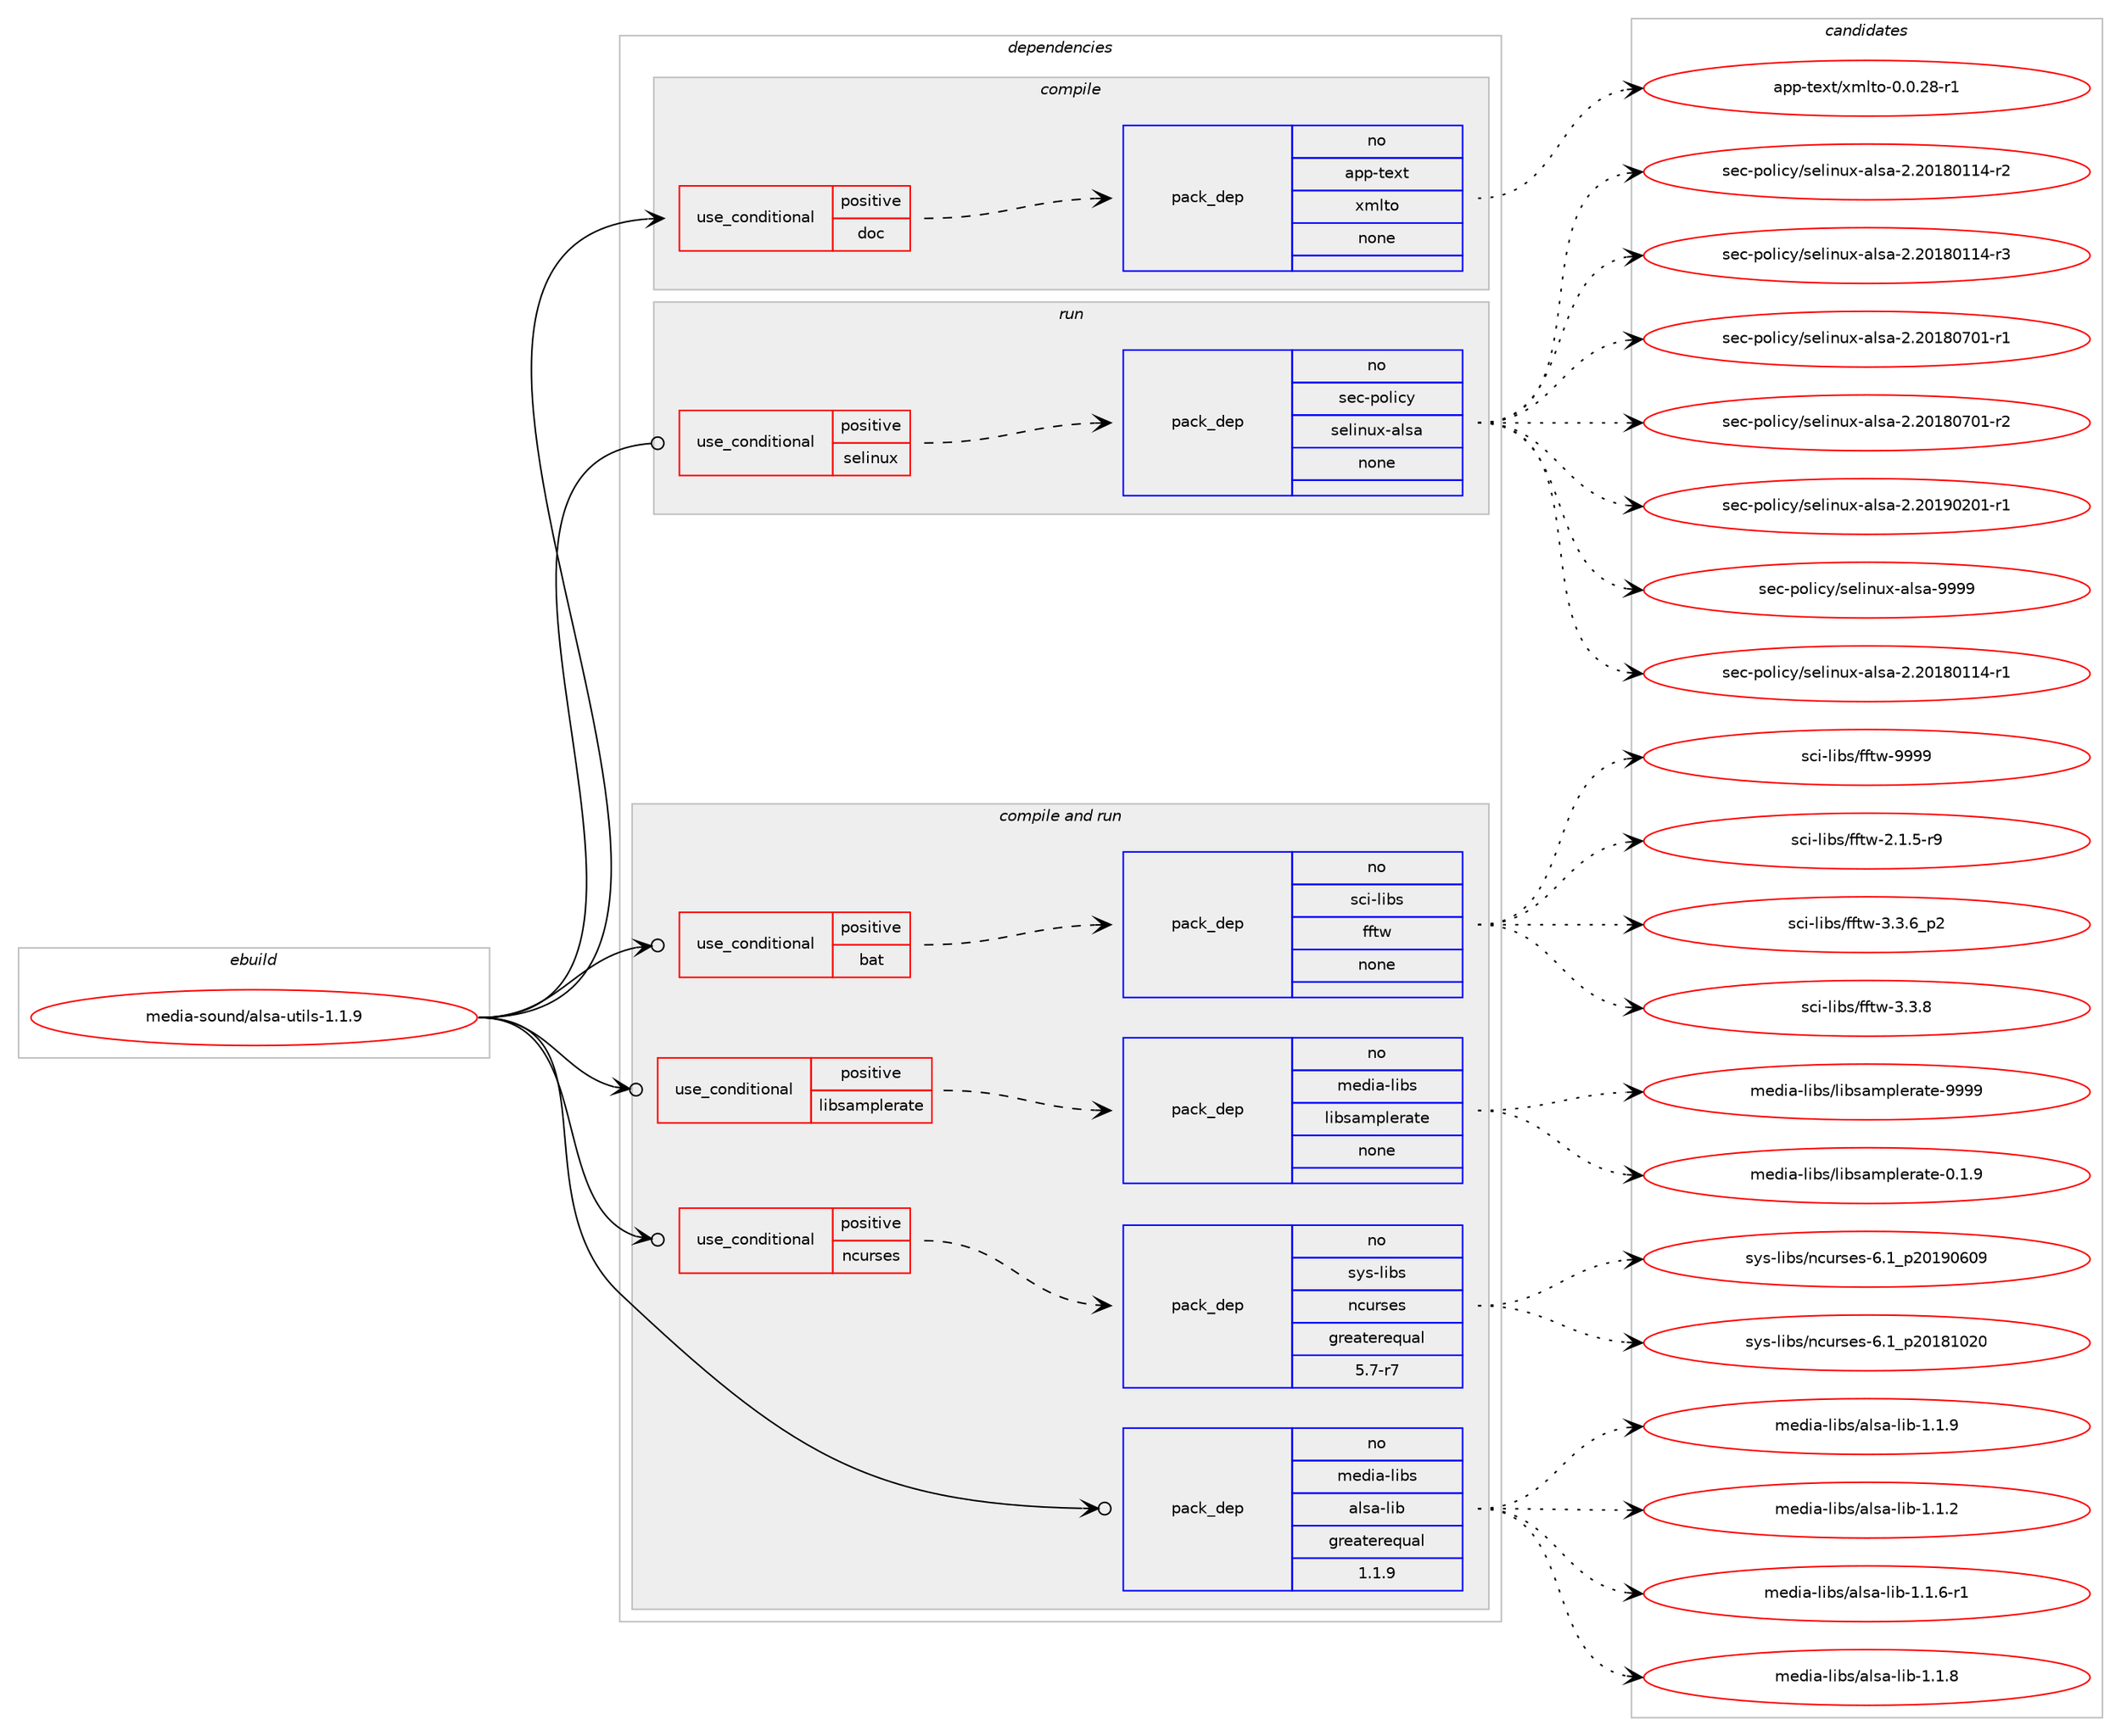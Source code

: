 digraph prolog {

# *************
# Graph options
# *************

newrank=true;
concentrate=true;
compound=true;
graph [rankdir=LR,fontname=Helvetica,fontsize=10,ranksep=1.5];#, ranksep=2.5, nodesep=0.2];
edge  [arrowhead=vee];
node  [fontname=Helvetica,fontsize=10];

# **********
# The ebuild
# **********

subgraph cluster_leftcol {
color=gray;
rank=same;
label=<<i>ebuild</i>>;
id [label="media-sound/alsa-utils-1.1.9", color=red, width=4, href="../media-sound/alsa-utils-1.1.9.svg"];
}

# ****************
# The dependencies
# ****************

subgraph cluster_midcol {
color=gray;
label=<<i>dependencies</i>>;
subgraph cluster_compile {
fillcolor="#eeeeee";
style=filled;
label=<<i>compile</i>>;
subgraph cond193403 {
dependency796791 [label=<<TABLE BORDER="0" CELLBORDER="1" CELLSPACING="0" CELLPADDING="4"><TR><TD ROWSPAN="3" CELLPADDING="10">use_conditional</TD></TR><TR><TD>positive</TD></TR><TR><TD>doc</TD></TR></TABLE>>, shape=none, color=red];
subgraph pack589464 {
dependency796792 [label=<<TABLE BORDER="0" CELLBORDER="1" CELLSPACING="0" CELLPADDING="4" WIDTH="220"><TR><TD ROWSPAN="6" CELLPADDING="30">pack_dep</TD></TR><TR><TD WIDTH="110">no</TD></TR><TR><TD>app-text</TD></TR><TR><TD>xmlto</TD></TR><TR><TD>none</TD></TR><TR><TD></TD></TR></TABLE>>, shape=none, color=blue];
}
dependency796791:e -> dependency796792:w [weight=20,style="dashed",arrowhead="vee"];
}
id:e -> dependency796791:w [weight=20,style="solid",arrowhead="vee"];
}
subgraph cluster_compileandrun {
fillcolor="#eeeeee";
style=filled;
label=<<i>compile and run</i>>;
subgraph cond193404 {
dependency796793 [label=<<TABLE BORDER="0" CELLBORDER="1" CELLSPACING="0" CELLPADDING="4"><TR><TD ROWSPAN="3" CELLPADDING="10">use_conditional</TD></TR><TR><TD>positive</TD></TR><TR><TD>bat</TD></TR></TABLE>>, shape=none, color=red];
subgraph pack589465 {
dependency796794 [label=<<TABLE BORDER="0" CELLBORDER="1" CELLSPACING="0" CELLPADDING="4" WIDTH="220"><TR><TD ROWSPAN="6" CELLPADDING="30">pack_dep</TD></TR><TR><TD WIDTH="110">no</TD></TR><TR><TD>sci-libs</TD></TR><TR><TD>fftw</TD></TR><TR><TD>none</TD></TR><TR><TD></TD></TR></TABLE>>, shape=none, color=blue];
}
dependency796793:e -> dependency796794:w [weight=20,style="dashed",arrowhead="vee"];
}
id:e -> dependency796793:w [weight=20,style="solid",arrowhead="odotvee"];
subgraph cond193405 {
dependency796795 [label=<<TABLE BORDER="0" CELLBORDER="1" CELLSPACING="0" CELLPADDING="4"><TR><TD ROWSPAN="3" CELLPADDING="10">use_conditional</TD></TR><TR><TD>positive</TD></TR><TR><TD>libsamplerate</TD></TR></TABLE>>, shape=none, color=red];
subgraph pack589466 {
dependency796796 [label=<<TABLE BORDER="0" CELLBORDER="1" CELLSPACING="0" CELLPADDING="4" WIDTH="220"><TR><TD ROWSPAN="6" CELLPADDING="30">pack_dep</TD></TR><TR><TD WIDTH="110">no</TD></TR><TR><TD>media-libs</TD></TR><TR><TD>libsamplerate</TD></TR><TR><TD>none</TD></TR><TR><TD></TD></TR></TABLE>>, shape=none, color=blue];
}
dependency796795:e -> dependency796796:w [weight=20,style="dashed",arrowhead="vee"];
}
id:e -> dependency796795:w [weight=20,style="solid",arrowhead="odotvee"];
subgraph cond193406 {
dependency796797 [label=<<TABLE BORDER="0" CELLBORDER="1" CELLSPACING="0" CELLPADDING="4"><TR><TD ROWSPAN="3" CELLPADDING="10">use_conditional</TD></TR><TR><TD>positive</TD></TR><TR><TD>ncurses</TD></TR></TABLE>>, shape=none, color=red];
subgraph pack589467 {
dependency796798 [label=<<TABLE BORDER="0" CELLBORDER="1" CELLSPACING="0" CELLPADDING="4" WIDTH="220"><TR><TD ROWSPAN="6" CELLPADDING="30">pack_dep</TD></TR><TR><TD WIDTH="110">no</TD></TR><TR><TD>sys-libs</TD></TR><TR><TD>ncurses</TD></TR><TR><TD>greaterequal</TD></TR><TR><TD>5.7-r7</TD></TR></TABLE>>, shape=none, color=blue];
}
dependency796797:e -> dependency796798:w [weight=20,style="dashed",arrowhead="vee"];
}
id:e -> dependency796797:w [weight=20,style="solid",arrowhead="odotvee"];
subgraph pack589468 {
dependency796799 [label=<<TABLE BORDER="0" CELLBORDER="1" CELLSPACING="0" CELLPADDING="4" WIDTH="220"><TR><TD ROWSPAN="6" CELLPADDING="30">pack_dep</TD></TR><TR><TD WIDTH="110">no</TD></TR><TR><TD>media-libs</TD></TR><TR><TD>alsa-lib</TD></TR><TR><TD>greaterequal</TD></TR><TR><TD>1.1.9</TD></TR></TABLE>>, shape=none, color=blue];
}
id:e -> dependency796799:w [weight=20,style="solid",arrowhead="odotvee"];
}
subgraph cluster_run {
fillcolor="#eeeeee";
style=filled;
label=<<i>run</i>>;
subgraph cond193407 {
dependency796800 [label=<<TABLE BORDER="0" CELLBORDER="1" CELLSPACING="0" CELLPADDING="4"><TR><TD ROWSPAN="3" CELLPADDING="10">use_conditional</TD></TR><TR><TD>positive</TD></TR><TR><TD>selinux</TD></TR></TABLE>>, shape=none, color=red];
subgraph pack589469 {
dependency796801 [label=<<TABLE BORDER="0" CELLBORDER="1" CELLSPACING="0" CELLPADDING="4" WIDTH="220"><TR><TD ROWSPAN="6" CELLPADDING="30">pack_dep</TD></TR><TR><TD WIDTH="110">no</TD></TR><TR><TD>sec-policy</TD></TR><TR><TD>selinux-alsa</TD></TR><TR><TD>none</TD></TR><TR><TD></TD></TR></TABLE>>, shape=none, color=blue];
}
dependency796800:e -> dependency796801:w [weight=20,style="dashed",arrowhead="vee"];
}
id:e -> dependency796800:w [weight=20,style="solid",arrowhead="odot"];
}
}

# **************
# The candidates
# **************

subgraph cluster_choices {
rank=same;
color=gray;
label=<<i>candidates</i>>;

subgraph choice589464 {
color=black;
nodesep=1;
choice971121124511610112011647120109108116111454846484650564511449 [label="app-text/xmlto-0.0.28-r1", color=red, width=4,href="../app-text/xmlto-0.0.28-r1.svg"];
dependency796792:e -> choice971121124511610112011647120109108116111454846484650564511449:w [style=dotted,weight="100"];
}
subgraph choice589465 {
color=black;
nodesep=1;
choice115991054510810598115471021021161194550464946534511457 [label="sci-libs/fftw-2.1.5-r9", color=red, width=4,href="../sci-libs/fftw-2.1.5-r9.svg"];
choice115991054510810598115471021021161194551465146549511250 [label="sci-libs/fftw-3.3.6_p2", color=red, width=4,href="../sci-libs/fftw-3.3.6_p2.svg"];
choice11599105451081059811547102102116119455146514656 [label="sci-libs/fftw-3.3.8", color=red, width=4,href="../sci-libs/fftw-3.3.8.svg"];
choice115991054510810598115471021021161194557575757 [label="sci-libs/fftw-9999", color=red, width=4,href="../sci-libs/fftw-9999.svg"];
dependency796794:e -> choice115991054510810598115471021021161194550464946534511457:w [style=dotted,weight="100"];
dependency796794:e -> choice115991054510810598115471021021161194551465146549511250:w [style=dotted,weight="100"];
dependency796794:e -> choice11599105451081059811547102102116119455146514656:w [style=dotted,weight="100"];
dependency796794:e -> choice115991054510810598115471021021161194557575757:w [style=dotted,weight="100"];
}
subgraph choice589466 {
color=black;
nodesep=1;
choice10910110010597451081059811547108105981159710911210810111497116101454846494657 [label="media-libs/libsamplerate-0.1.9", color=red, width=4,href="../media-libs/libsamplerate-0.1.9.svg"];
choice109101100105974510810598115471081059811597109112108101114971161014557575757 [label="media-libs/libsamplerate-9999", color=red, width=4,href="../media-libs/libsamplerate-9999.svg"];
dependency796796:e -> choice10910110010597451081059811547108105981159710911210810111497116101454846494657:w [style=dotted,weight="100"];
dependency796796:e -> choice109101100105974510810598115471081059811597109112108101114971161014557575757:w [style=dotted,weight="100"];
}
subgraph choice589467 {
color=black;
nodesep=1;
choice1151211154510810598115471109911711411510111545544649951125048495649485048 [label="sys-libs/ncurses-6.1_p20181020", color=red, width=4,href="../sys-libs/ncurses-6.1_p20181020.svg"];
choice1151211154510810598115471109911711411510111545544649951125048495748544857 [label="sys-libs/ncurses-6.1_p20190609", color=red, width=4,href="../sys-libs/ncurses-6.1_p20190609.svg"];
dependency796798:e -> choice1151211154510810598115471109911711411510111545544649951125048495649485048:w [style=dotted,weight="100"];
dependency796798:e -> choice1151211154510810598115471109911711411510111545544649951125048495748544857:w [style=dotted,weight="100"];
}
subgraph choice589468 {
color=black;
nodesep=1;
choice1091011001059745108105981154797108115974510810598454946494650 [label="media-libs/alsa-lib-1.1.2", color=red, width=4,href="../media-libs/alsa-lib-1.1.2.svg"];
choice10910110010597451081059811547971081159745108105984549464946544511449 [label="media-libs/alsa-lib-1.1.6-r1", color=red, width=4,href="../media-libs/alsa-lib-1.1.6-r1.svg"];
choice1091011001059745108105981154797108115974510810598454946494656 [label="media-libs/alsa-lib-1.1.8", color=red, width=4,href="../media-libs/alsa-lib-1.1.8.svg"];
choice1091011001059745108105981154797108115974510810598454946494657 [label="media-libs/alsa-lib-1.1.9", color=red, width=4,href="../media-libs/alsa-lib-1.1.9.svg"];
dependency796799:e -> choice1091011001059745108105981154797108115974510810598454946494650:w [style=dotted,weight="100"];
dependency796799:e -> choice10910110010597451081059811547971081159745108105984549464946544511449:w [style=dotted,weight="100"];
dependency796799:e -> choice1091011001059745108105981154797108115974510810598454946494656:w [style=dotted,weight="100"];
dependency796799:e -> choice1091011001059745108105981154797108115974510810598454946494657:w [style=dotted,weight="100"];
}
subgraph choice589469 {
color=black;
nodesep=1;
choice1151019945112111108105991214711510110810511011712045971081159745504650484956484949524511449 [label="sec-policy/selinux-alsa-2.20180114-r1", color=red, width=4,href="../sec-policy/selinux-alsa-2.20180114-r1.svg"];
choice1151019945112111108105991214711510110810511011712045971081159745504650484956484949524511450 [label="sec-policy/selinux-alsa-2.20180114-r2", color=red, width=4,href="../sec-policy/selinux-alsa-2.20180114-r2.svg"];
choice1151019945112111108105991214711510110810511011712045971081159745504650484956484949524511451 [label="sec-policy/selinux-alsa-2.20180114-r3", color=red, width=4,href="../sec-policy/selinux-alsa-2.20180114-r3.svg"];
choice1151019945112111108105991214711510110810511011712045971081159745504650484956485548494511449 [label="sec-policy/selinux-alsa-2.20180701-r1", color=red, width=4,href="../sec-policy/selinux-alsa-2.20180701-r1.svg"];
choice1151019945112111108105991214711510110810511011712045971081159745504650484956485548494511450 [label="sec-policy/selinux-alsa-2.20180701-r2", color=red, width=4,href="../sec-policy/selinux-alsa-2.20180701-r2.svg"];
choice1151019945112111108105991214711510110810511011712045971081159745504650484957485048494511449 [label="sec-policy/selinux-alsa-2.20190201-r1", color=red, width=4,href="../sec-policy/selinux-alsa-2.20190201-r1.svg"];
choice115101994511211110810599121471151011081051101171204597108115974557575757 [label="sec-policy/selinux-alsa-9999", color=red, width=4,href="../sec-policy/selinux-alsa-9999.svg"];
dependency796801:e -> choice1151019945112111108105991214711510110810511011712045971081159745504650484956484949524511449:w [style=dotted,weight="100"];
dependency796801:e -> choice1151019945112111108105991214711510110810511011712045971081159745504650484956484949524511450:w [style=dotted,weight="100"];
dependency796801:e -> choice1151019945112111108105991214711510110810511011712045971081159745504650484956484949524511451:w [style=dotted,weight="100"];
dependency796801:e -> choice1151019945112111108105991214711510110810511011712045971081159745504650484956485548494511449:w [style=dotted,weight="100"];
dependency796801:e -> choice1151019945112111108105991214711510110810511011712045971081159745504650484956485548494511450:w [style=dotted,weight="100"];
dependency796801:e -> choice1151019945112111108105991214711510110810511011712045971081159745504650484957485048494511449:w [style=dotted,weight="100"];
dependency796801:e -> choice115101994511211110810599121471151011081051101171204597108115974557575757:w [style=dotted,weight="100"];
}
}

}
